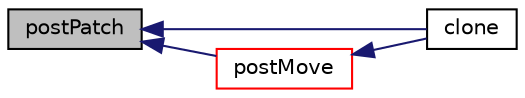 digraph "postPatch"
{
  bgcolor="transparent";
  edge [fontname="Helvetica",fontsize="10",labelfontname="Helvetica",labelfontsize="10"];
  node [fontname="Helvetica",fontsize="10",shape=record];
  rankdir="LR";
  Node152 [label="postPatch",height=0.2,width=0.4,color="black", fillcolor="grey75", style="filled", fontcolor="black"];
  Node152 -> Node153 [dir="back",color="midnightblue",fontsize="10",style="solid",fontname="Helvetica"];
  Node153 [label="clone",height=0.2,width=0.4,color="black",URL="$a25097.html#ac06f60505978b74330f728e176449866",tooltip="Construct and return a clone. "];
  Node152 -> Node154 [dir="back",color="midnightblue",fontsize="10",style="solid",fontname="Helvetica"];
  Node154 [label="postMove",height=0.2,width=0.4,color="red",URL="$a25097.html#a70e2fb01e4b70887bb878b928f3e4e24",tooltip="Post-move hook. "];
  Node154 -> Node153 [dir="back",color="midnightblue",fontsize="10",style="solid",fontname="Helvetica"];
}
